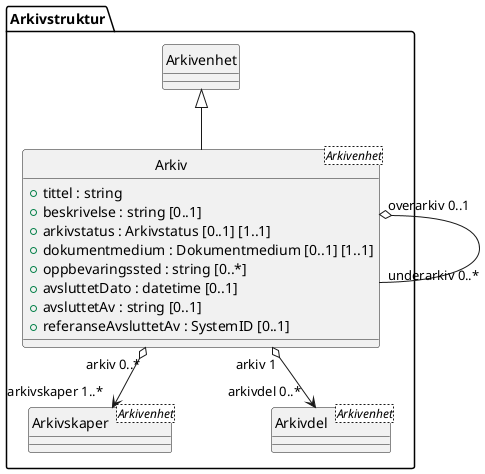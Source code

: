 @startuml
skinparam nodesep 100
hide circle
class Arkivstruktur.Arkiv <Arkivenhet> {
  +tittel : string
  +beskrivelse : string [0..1]
  +arkivstatus : Arkivstatus [0..1] [1..1]
  +dokumentmedium : Dokumentmedium [0..1] [1..1]
  +oppbevaringssted : string [0..*]
  +avsluttetDato : datetime [0..1]
  +avsluttetAv : string [0..1]
  +referanseAvsluttetAv : SystemID [0..1]
}
class Arkivstruktur.Arkivskaper <Arkivenhet> {
}
Arkivstruktur.Arkiv "arkiv 0..*" o--> "arkivskaper 1..*" Arkivstruktur.Arkivskaper
class Arkivstruktur.Arkivdel <Arkivenhet> {
}
Arkivstruktur.Arkiv "arkiv 1" o--> "arkivdel 0..*" Arkivstruktur.Arkivdel
Arkivstruktur.Arkiv "overarkiv 0..1" o-- "underarkiv 0..*" Arkivstruktur.Arkiv
class Arkivstruktur.Arkivenhet {
}
Arkivstruktur.Arkivenhet <|-- Arkivstruktur.Arkiv
@enduml
